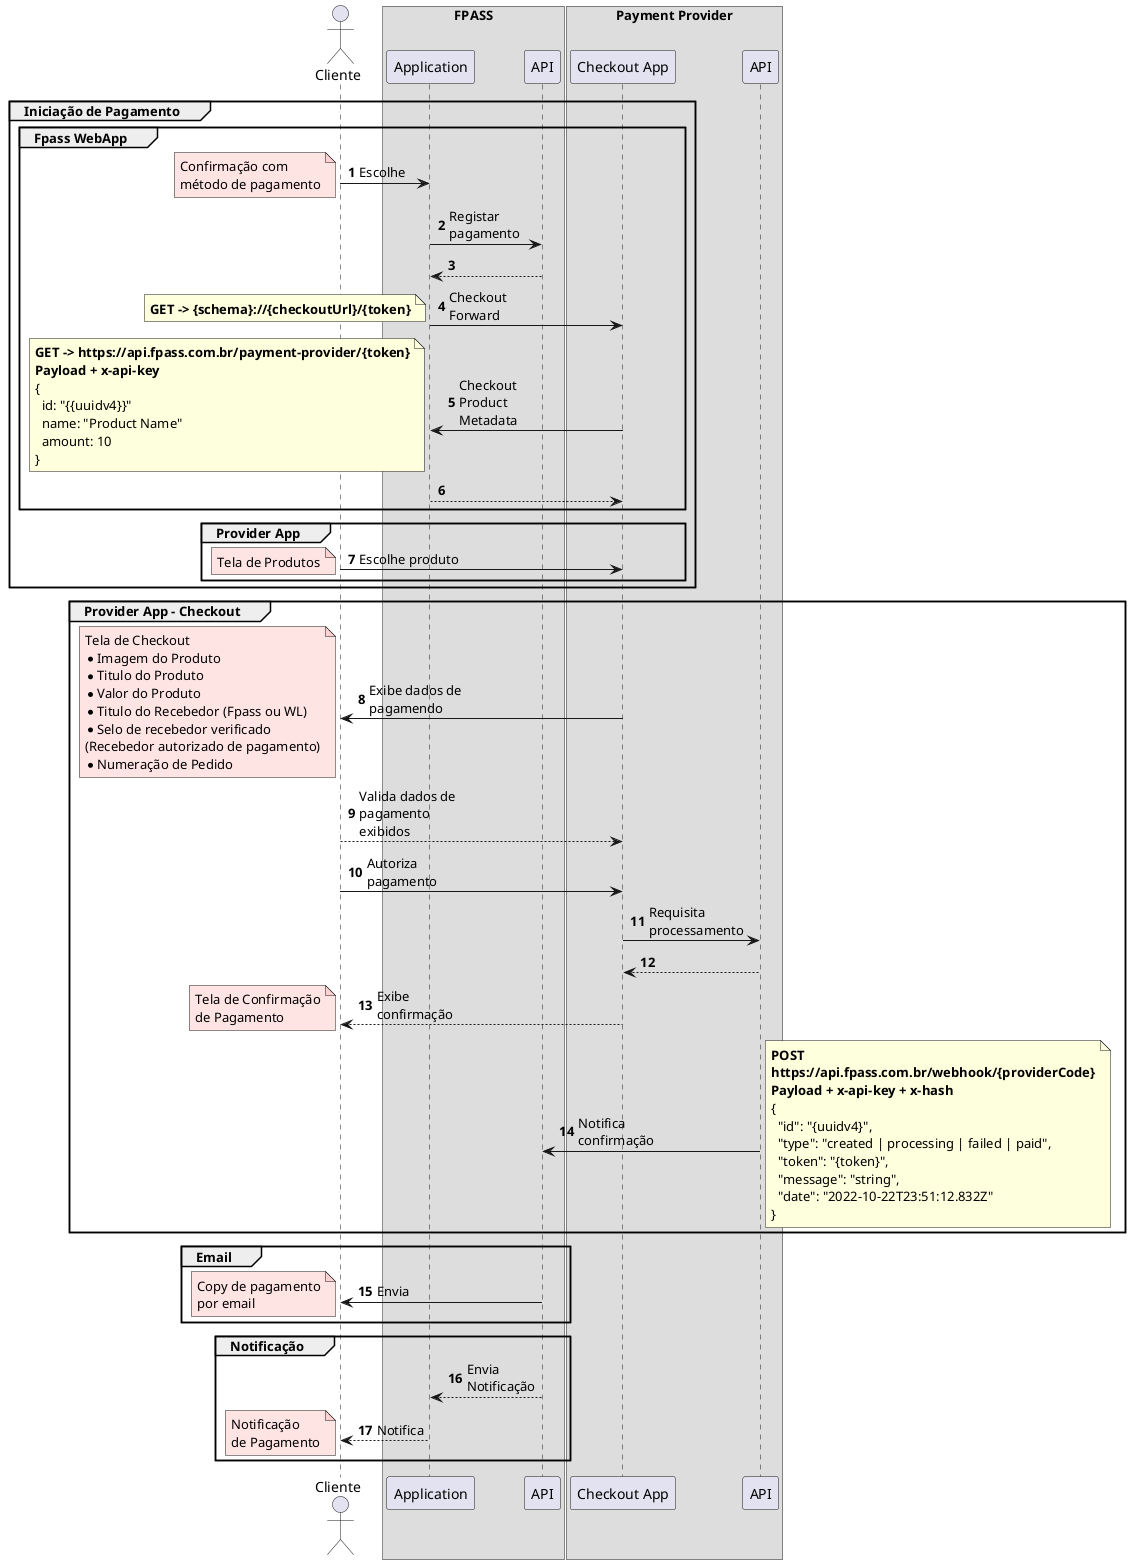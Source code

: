 @startuml FPass Payment Providers
skinparam maxMessageSize 100
autonumber

actor Cliente

box FPASS
participant FpassApp as "Application"
participant FpassAPI as "API"
end box

box Payment Provider
participant PaymentProviderApp as "Checkout App"
participant PaymentProviderAPI as "API"
end box

group Iniciação de Pagamento
  group Fpass WebApp
    Cliente -> FpassApp: Escolhe
    note left #FFAAAA50
    Confirmação com
    método de pagamento
    end note
    FpassApp -> FpassAPI: Registar pagamento
    return
    FpassApp -> PaymentProviderApp: Checkout Forward
    note left
      **GET -> {schema}://{checkoutUrl}/{token}**
    end note
    PaymentProviderApp -> FpassApp: Checkout Product Metadata
    note left
      **GET -> https://api.fpass.com.br/payment-provider/{token}**
      **Payload + x-api-key**
      {
        id: "{{uuidv4}}"
        name: "Product Name"
        amount: 10
      }
    end note
    return
  end

  group Provider App
    Cliente -> PaymentProviderApp: Escolhe produto
    note left #FFAAAA50
    Tela de Produtos
    end note
  end

end

group Provider App - Checkout
  PaymentProviderApp -> Cliente: Exibe dados de pagamendo
  note left #FFAAAA50
    Tela de Checkout
    * Imagem do Produto
    * Titulo do Produto
    * Valor do Produto
    * Titulo do Recebedor (Fpass ou WL)
    * Selo de recebedor verificado
    (Recebedor autorizado de pagamento)
    * Numeração de Pedido
    end note
  Cliente --> PaymentProviderApp: Valida dados de pagamento exibidos
  Cliente -> PaymentProviderApp: Autoriza pagamento
  PaymentProviderApp -> PaymentProviderAPI: Requisita processamento
  return
  PaymentProviderApp --> Cliente: Exibe confirmação
  note left #FFAAAA50
    Tela de Confirmação
    de Pagamento
  end note
  PaymentProviderAPI -> FpassAPI: Notifica confirmação
  note right
    **POST**
    **https://api.fpass.com.br/webhook/{providerCode}**
    **Payload + x-api-key + x-hash**
    {
      "id": "{uuidv4}",
      "type": "created | processing | failed | paid",
      "token": "{token}",
      "message": "string",
      "date": "2022-10-22T23:51:12.832Z"
    }
  end note
end

group Email
FpassAPI -> Cliente: Envia
note left #FFAAAA50
  Copy de pagamento
  por email
end note
end
group Notificação
FpassAPI --> FpassApp: Envia Notificação
FpassApp --> Cliente: Notifica
note left #FFAAAA50
    Notificação
    de Pagamento
  end note
end
@enduml